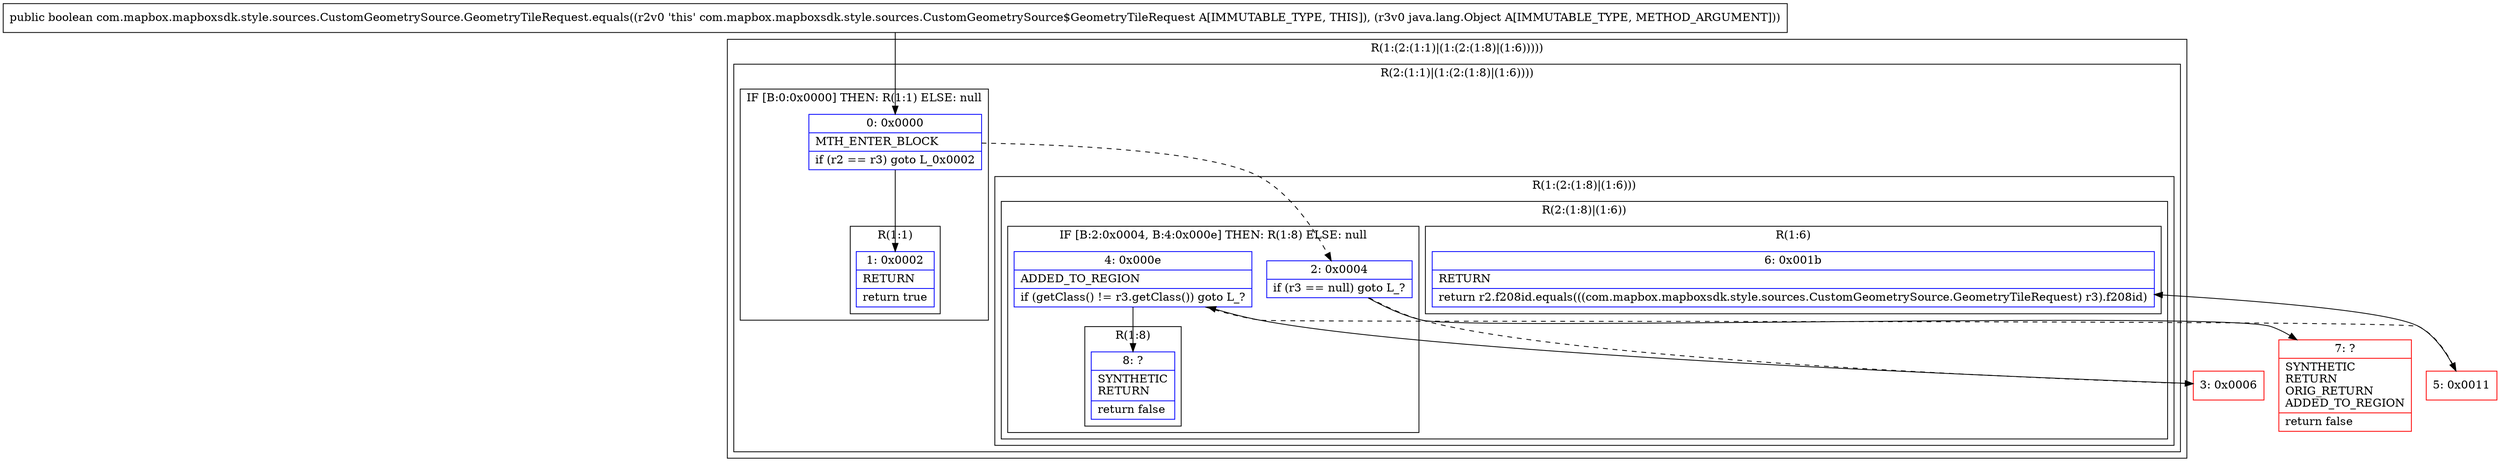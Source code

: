 digraph "CFG forcom.mapbox.mapboxsdk.style.sources.CustomGeometrySource.GeometryTileRequest.equals(Ljava\/lang\/Object;)Z" {
subgraph cluster_Region_183354578 {
label = "R(1:(2:(1:1)|(1:(2:(1:8)|(1:6)))))";
node [shape=record,color=blue];
subgraph cluster_Region_702128099 {
label = "R(2:(1:1)|(1:(2:(1:8)|(1:6))))";
node [shape=record,color=blue];
subgraph cluster_IfRegion_477740359 {
label = "IF [B:0:0x0000] THEN: R(1:1) ELSE: null";
node [shape=record,color=blue];
Node_0 [shape=record,label="{0\:\ 0x0000|MTH_ENTER_BLOCK\l|if (r2 == r3) goto L_0x0002\l}"];
subgraph cluster_Region_868780515 {
label = "R(1:1)";
node [shape=record,color=blue];
Node_1 [shape=record,label="{1\:\ 0x0002|RETURN\l|return true\l}"];
}
}
subgraph cluster_Region_1466372124 {
label = "R(1:(2:(1:8)|(1:6)))";
node [shape=record,color=blue];
subgraph cluster_Region_849656724 {
label = "R(2:(1:8)|(1:6))";
node [shape=record,color=blue];
subgraph cluster_IfRegion_1667676930 {
label = "IF [B:2:0x0004, B:4:0x000e] THEN: R(1:8) ELSE: null";
node [shape=record,color=blue];
Node_2 [shape=record,label="{2\:\ 0x0004|if (r3 == null) goto L_?\l}"];
Node_4 [shape=record,label="{4\:\ 0x000e|ADDED_TO_REGION\l|if (getClass() != r3.getClass()) goto L_?\l}"];
subgraph cluster_Region_345420060 {
label = "R(1:8)";
node [shape=record,color=blue];
Node_8 [shape=record,label="{8\:\ ?|SYNTHETIC\lRETURN\l|return false\l}"];
}
}
subgraph cluster_Region_2065609826 {
label = "R(1:6)";
node [shape=record,color=blue];
Node_6 [shape=record,label="{6\:\ 0x001b|RETURN\l|return r2.f208id.equals(((com.mapbox.mapboxsdk.style.sources.CustomGeometrySource.GeometryTileRequest) r3).f208id)\l}"];
}
}
}
}
}
Node_3 [shape=record,color=red,label="{3\:\ 0x0006}"];
Node_5 [shape=record,color=red,label="{5\:\ 0x0011}"];
Node_7 [shape=record,color=red,label="{7\:\ ?|SYNTHETIC\lRETURN\lORIG_RETURN\lADDED_TO_REGION\l|return false\l}"];
MethodNode[shape=record,label="{public boolean com.mapbox.mapboxsdk.style.sources.CustomGeometrySource.GeometryTileRequest.equals((r2v0 'this' com.mapbox.mapboxsdk.style.sources.CustomGeometrySource$GeometryTileRequest A[IMMUTABLE_TYPE, THIS]), (r3v0 java.lang.Object A[IMMUTABLE_TYPE, METHOD_ARGUMENT])) }"];
MethodNode -> Node_0;
Node_0 -> Node_1;
Node_0 -> Node_2[style=dashed];
Node_2 -> Node_3[style=dashed];
Node_2 -> Node_7;
Node_4 -> Node_5[style=dashed];
Node_4 -> Node_8;
Node_3 -> Node_4;
Node_5 -> Node_6;
}

